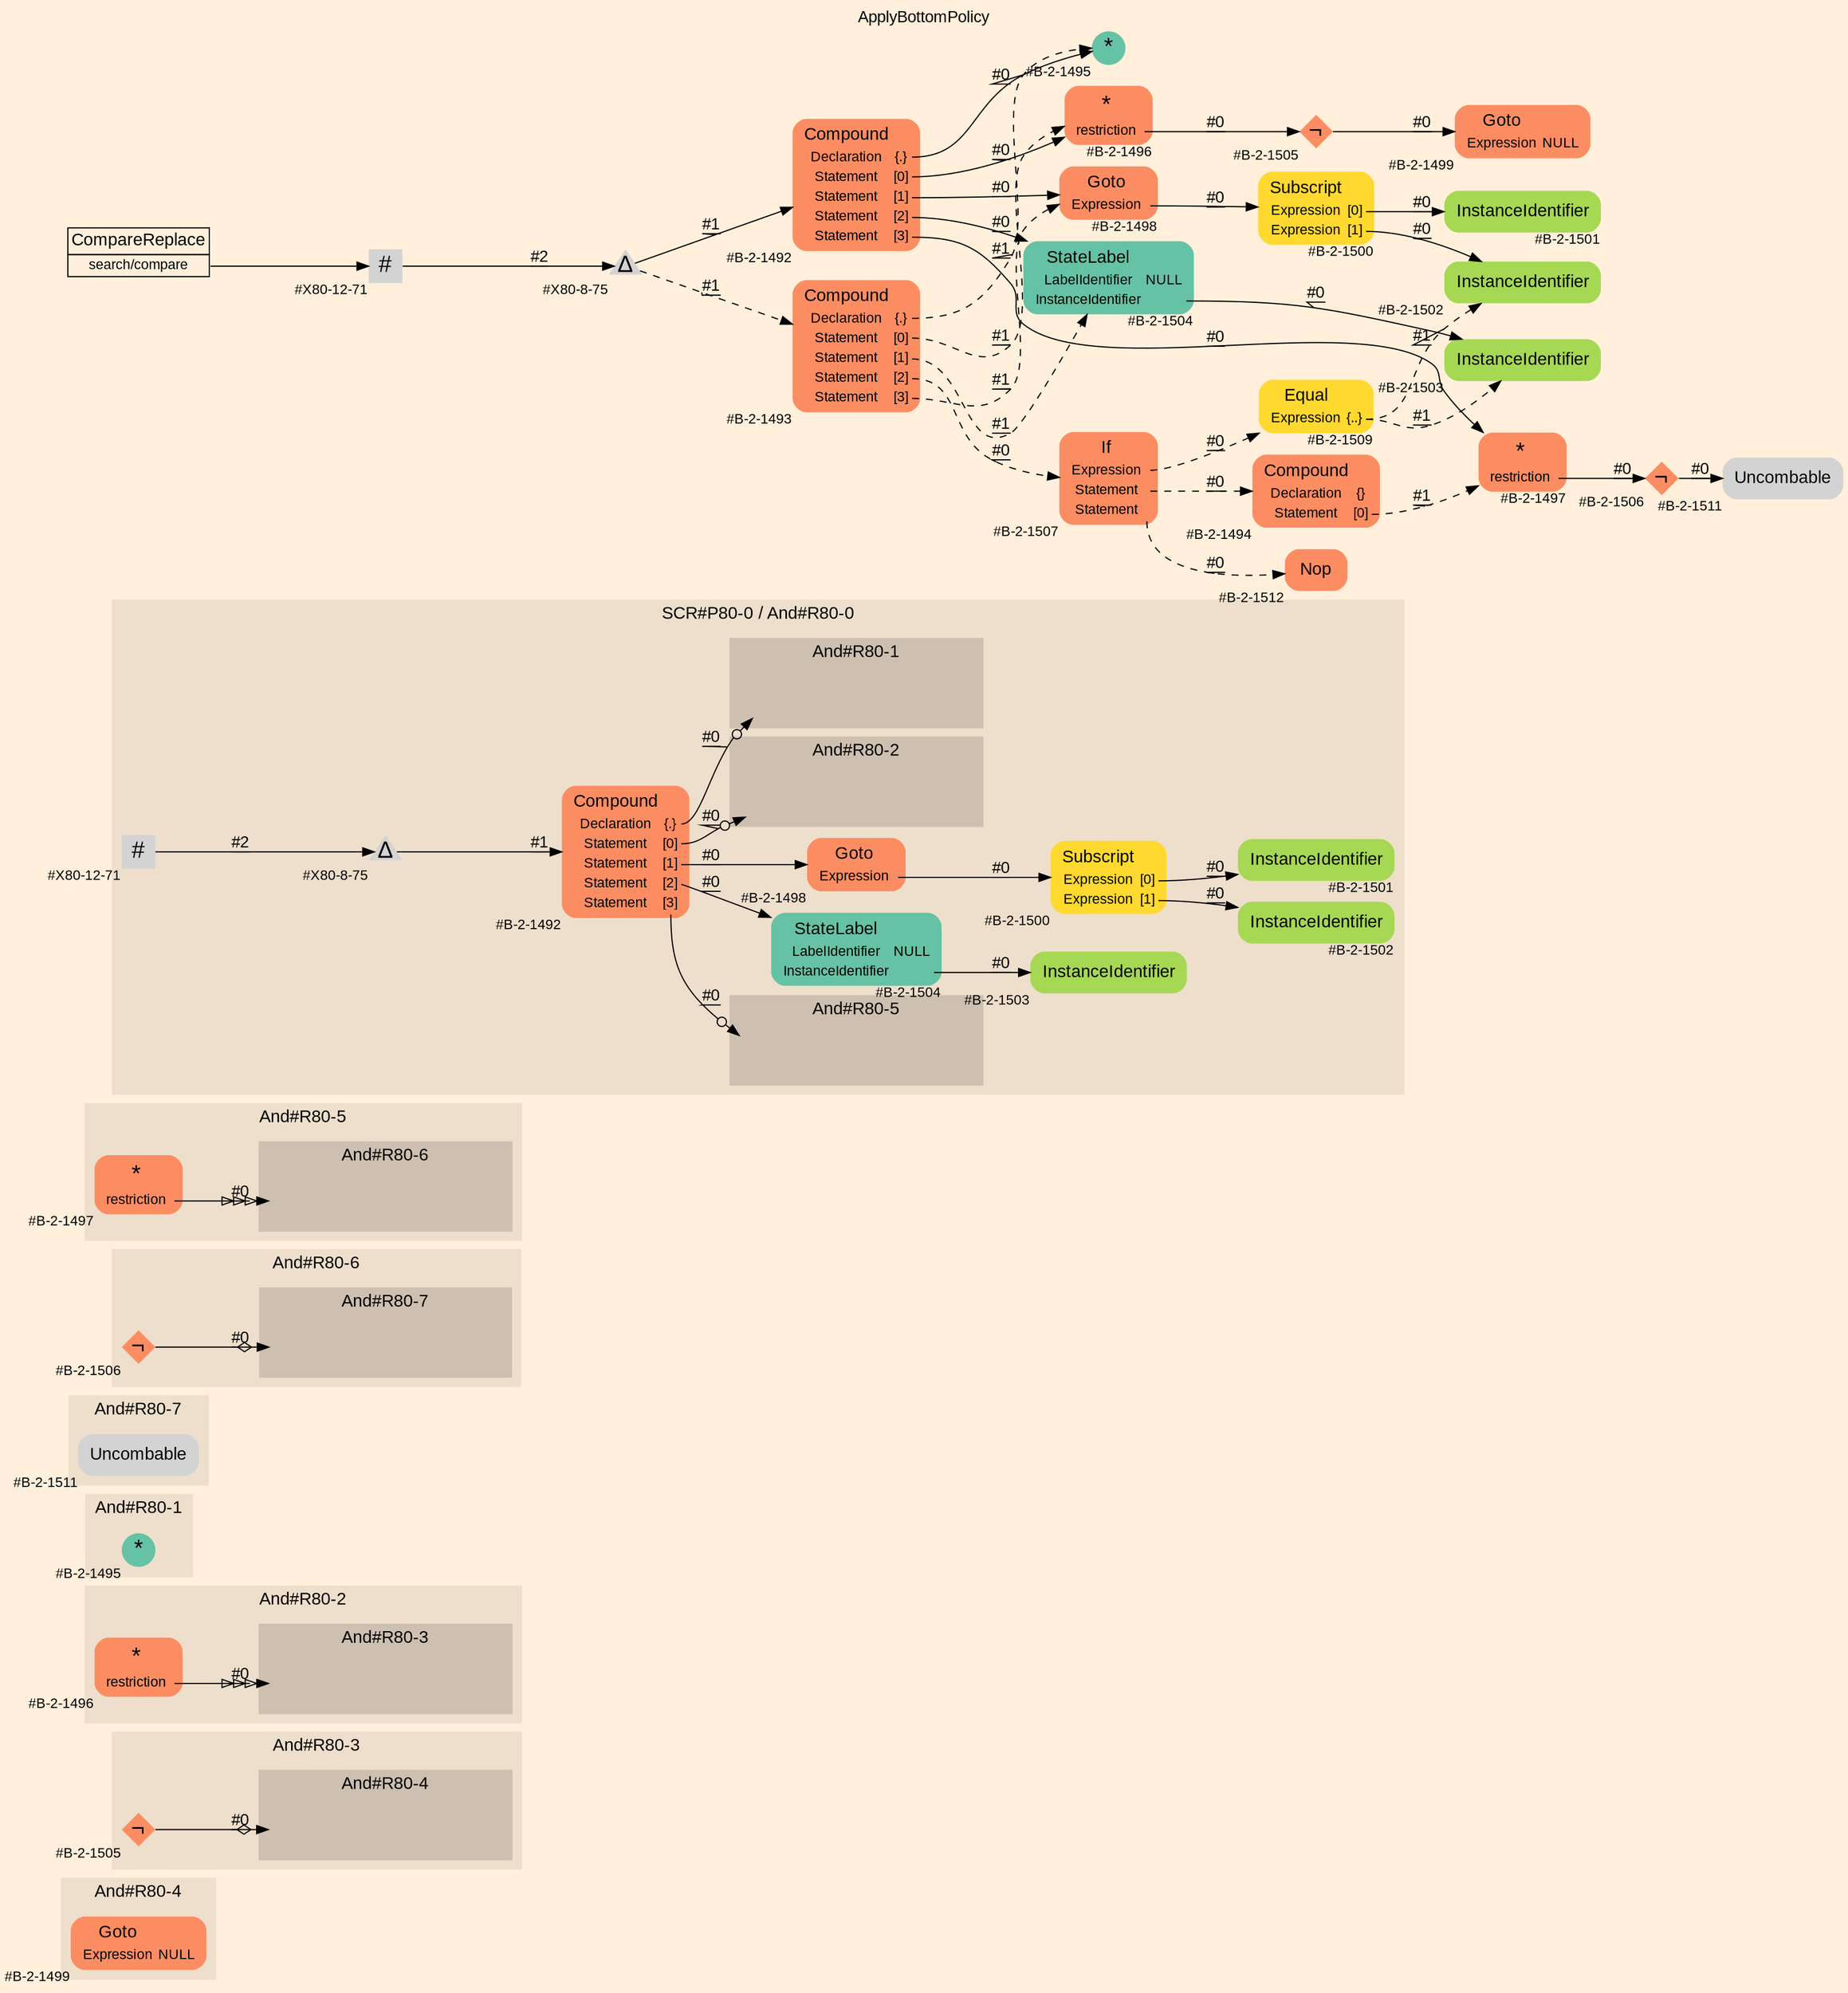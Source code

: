 digraph "ApplyBottomPolicy" {
label = "ApplyBottomPolicy"
labelloc = t
graph [
    rankdir = "LR"
    ranksep = 0.3
    bgcolor = antiquewhite1
    color = black
    fontcolor = black
    fontname = "Arial"
];
node [
    fontname = "Arial"
];
edge [
    fontname = "Arial"
];

// -------------------- figure And#R80-4 --------------------
// -------- region And#R80-4 ----------
subgraph "clusterAnd#R80-4" {
    label = "And#R80-4"
    style = "filled"
    color = antiquewhite2
    fontsize = "15"
    // -------- block And#R80-4/#B-2-1499 ----------
    "And#R80-4/#B-2-1499" [
        shape = "plaintext"
        fillcolor = "/set28/2"
        xlabel = "#B-2-1499"
        fontsize = "12"
        fontcolor = black
        label = <<TABLE BORDER="0" CELLBORDER="0" CELLSPACING="0">
         <TR><TD><FONT POINT-SIZE="15" COLOR="black">Goto</FONT></TD></TR>
         <TR><TD><FONT POINT-SIZE="12" COLOR="black">Expression</FONT></TD><TD PORT="port0"><FONT POINT-SIZE="12" COLOR="black">NULL</FONT></TD></TR>
        </TABLE>>
        style = "rounded,filled"
    ];
    
}


// -------------------- figure And#R80-3 --------------------
// -------- region And#R80-3 ----------
subgraph "clusterAnd#R80-3" {
    label = "And#R80-3"
    style = "filled"
    color = antiquewhite2
    fontsize = "15"
    // -------- block And#R80-3/#B-2-1505 ----------
    "And#R80-3/#B-2-1505" [
        shape = "diamond"
        fillcolor = "/set28/2"
        xlabel = "#B-2-1505"
        fontsize = "12"
        fontcolor = black
        label = <<FONT POINT-SIZE="20" COLOR="black">¬</FONT>>
        style = "filled"
        penwidth = 0.0
        fixedsize = true
        width = 0.4
        height = 0.4
    ];
    
    // -------- region And#R80-3/And#R80-4 ----------
    subgraph "clusterAnd#R80-3/And#R80-4" {
        label = "And#R80-4"
        style = "filled"
        color = antiquewhite3
        fontsize = "15"
        // -------- block And#R80-3/And#R80-4/#B-2-1499 ----------
        "And#R80-3/And#R80-4/#B-2-1499" [
            shape = "none"
            fillcolor = "/set28/2"
            xlabel = "#B-2-1499"
            fontsize = "12"
            fontcolor = black
            style = "invisible"
        ];
        
    }
    
}

"And#R80-3/#B-2-1505" -> "And#R80-3/And#R80-4/#B-2-1499" [
    arrowhead="normalnoneodiamond"
    label = "#0"
    decorate = true
    color = black
    fontcolor = black
];


// -------------------- figure And#R80-2 --------------------
// -------- region And#R80-2 ----------
subgraph "clusterAnd#R80-2" {
    label = "And#R80-2"
    style = "filled"
    color = antiquewhite2
    fontsize = "15"
    // -------- block And#R80-2/#B-2-1496 ----------
    "And#R80-2/#B-2-1496" [
        shape = "plaintext"
        fillcolor = "/set28/2"
        xlabel = "#B-2-1496"
        fontsize = "12"
        fontcolor = black
        label = <<TABLE BORDER="0" CELLBORDER="0" CELLSPACING="0">
         <TR><TD><FONT POINT-SIZE="20" COLOR="black">*</FONT></TD></TR>
         <TR><TD><FONT POINT-SIZE="12" COLOR="black">restriction</FONT></TD><TD PORT="port0"></TD></TR>
        </TABLE>>
        style = "rounded,filled"
    ];
    
    // -------- region And#R80-2/And#R80-3 ----------
    subgraph "clusterAnd#R80-2/And#R80-3" {
        label = "And#R80-3"
        style = "filled"
        color = antiquewhite3
        fontsize = "15"
        // -------- block And#R80-2/And#R80-3/#B-2-1505 ----------
        "And#R80-2/And#R80-3/#B-2-1505" [
            shape = "none"
            fillcolor = "/set28/2"
            xlabel = "#B-2-1505"
            fontsize = "12"
            fontcolor = black
            style = "invisible"
        ];
        
    }
    
}

"And#R80-2/#B-2-1496":port0 -> "And#R80-2/And#R80-3/#B-2-1505" [
    arrowhead="normalonormalonormalonormal"
    label = "#0"
    decorate = true
    color = black
    fontcolor = black
];


// -------------------- figure And#R80-1 --------------------
// -------- region And#R80-1 ----------
subgraph "clusterAnd#R80-1" {
    label = "And#R80-1"
    style = "filled"
    color = antiquewhite2
    fontsize = "15"
    // -------- block And#R80-1/#B-2-1495 ----------
    "And#R80-1/#B-2-1495" [
        shape = "circle"
        fillcolor = "/set28/1"
        xlabel = "#B-2-1495"
        fontsize = "12"
        fontcolor = black
        label = <<FONT POINT-SIZE="20" COLOR="black">*</FONT>>
        style = "filled"
        penwidth = 0.0
        fixedsize = true
        width = 0.4
        height = 0.4
    ];
    
}


// -------------------- figure And#R80-7 --------------------
// -------- region And#R80-7 ----------
subgraph "clusterAnd#R80-7" {
    label = "And#R80-7"
    style = "filled"
    color = antiquewhite2
    fontsize = "15"
    // -------- block And#R80-7/#B-2-1511 ----------
    "And#R80-7/#B-2-1511" [
        shape = "plaintext"
        xlabel = "#B-2-1511"
        fontsize = "12"
        fontcolor = black
        label = <<TABLE BORDER="0" CELLBORDER="0" CELLSPACING="0">
         <TR><TD><FONT POINT-SIZE="15" COLOR="black">Uncombable</FONT></TD></TR>
        </TABLE>>
        style = "rounded,filled"
    ];
    
}


// -------------------- figure And#R80-6 --------------------
// -------- region And#R80-6 ----------
subgraph "clusterAnd#R80-6" {
    label = "And#R80-6"
    style = "filled"
    color = antiquewhite2
    fontsize = "15"
    // -------- block And#R80-6/#B-2-1506 ----------
    "And#R80-6/#B-2-1506" [
        shape = "diamond"
        fillcolor = "/set28/2"
        xlabel = "#B-2-1506"
        fontsize = "12"
        fontcolor = black
        label = <<FONT POINT-SIZE="20" COLOR="black">¬</FONT>>
        style = "filled"
        penwidth = 0.0
        fixedsize = true
        width = 0.4
        height = 0.4
    ];
    
    // -------- region And#R80-6/And#R80-7 ----------
    subgraph "clusterAnd#R80-6/And#R80-7" {
        label = "And#R80-7"
        style = "filled"
        color = antiquewhite3
        fontsize = "15"
        // -------- block And#R80-6/And#R80-7/#B-2-1511 ----------
        "And#R80-6/And#R80-7/#B-2-1511" [
            shape = "none"
            xlabel = "#B-2-1511"
            fontsize = "12"
            fontcolor = black
            style = "invisible"
        ];
        
    }
    
}

"And#R80-6/#B-2-1506" -> "And#R80-6/And#R80-7/#B-2-1511" [
    arrowhead="normalnoneodiamond"
    label = "#0"
    decorate = true
    color = black
    fontcolor = black
];


// -------------------- figure And#R80-5 --------------------
// -------- region And#R80-5 ----------
subgraph "clusterAnd#R80-5" {
    label = "And#R80-5"
    style = "filled"
    color = antiquewhite2
    fontsize = "15"
    // -------- block And#R80-5/#B-2-1497 ----------
    "And#R80-5/#B-2-1497" [
        shape = "plaintext"
        fillcolor = "/set28/2"
        xlabel = "#B-2-1497"
        fontsize = "12"
        fontcolor = black
        label = <<TABLE BORDER="0" CELLBORDER="0" CELLSPACING="0">
         <TR><TD><FONT POINT-SIZE="20" COLOR="black">*</FONT></TD></TR>
         <TR><TD><FONT POINT-SIZE="12" COLOR="black">restriction</FONT></TD><TD PORT="port0"></TD></TR>
        </TABLE>>
        style = "rounded,filled"
    ];
    
    // -------- region And#R80-5/And#R80-6 ----------
    subgraph "clusterAnd#R80-5/And#R80-6" {
        label = "And#R80-6"
        style = "filled"
        color = antiquewhite3
        fontsize = "15"
        // -------- block And#R80-5/And#R80-6/#B-2-1506 ----------
        "And#R80-5/And#R80-6/#B-2-1506" [
            shape = "none"
            fillcolor = "/set28/2"
            xlabel = "#B-2-1506"
            fontsize = "12"
            fontcolor = black
            style = "invisible"
        ];
        
    }
    
}

"And#R80-5/#B-2-1497":port0 -> "And#R80-5/And#R80-6/#B-2-1506" [
    arrowhead="normalonormalonormalonormal"
    label = "#0"
    decorate = true
    color = black
    fontcolor = black
];


// -------------------- figure And#R80-0 --------------------
// -------- region And#R80-0 ----------
subgraph "clusterAnd#R80-0" {
    label = "SCR#P80-0 / And#R80-0"
    style = "filled"
    color = antiquewhite2
    fontsize = "15"
    // -------- block And#R80-0/#B-2-1502 ----------
    "And#R80-0/#B-2-1502" [
        shape = "plaintext"
        fillcolor = "/set28/5"
        xlabel = "#B-2-1502"
        fontsize = "12"
        fontcolor = black
        label = <<TABLE BORDER="0" CELLBORDER="0" CELLSPACING="0">
         <TR><TD><FONT POINT-SIZE="15" COLOR="black">InstanceIdentifier</FONT></TD></TR>
        </TABLE>>
        style = "rounded,filled"
    ];
    
    // -------- block And#R80-0/#X80-12-71 ----------
    "And#R80-0/#X80-12-71" [
        shape = "square"
        xlabel = "#X80-12-71"
        fontsize = "12"
        fontcolor = black
        label = <<FONT POINT-SIZE="20" COLOR="black">#</FONT>>
        style = "filled"
        penwidth = 0.0
        fixedsize = true
        width = 0.4
        height = 0.4
    ];
    
    // -------- block And#R80-0/#B-2-1500 ----------
    "And#R80-0/#B-2-1500" [
        shape = "plaintext"
        fillcolor = "/set28/6"
        xlabel = "#B-2-1500"
        fontsize = "12"
        fontcolor = black
        label = <<TABLE BORDER="0" CELLBORDER="0" CELLSPACING="0">
         <TR><TD><FONT POINT-SIZE="15" COLOR="black">Subscript</FONT></TD></TR>
         <TR><TD><FONT POINT-SIZE="12" COLOR="black">Expression</FONT></TD><TD PORT="port0"><FONT POINT-SIZE="12" COLOR="black">[0]</FONT></TD></TR>
         <TR><TD><FONT POINT-SIZE="12" COLOR="black">Expression</FONT></TD><TD PORT="port1"><FONT POINT-SIZE="12" COLOR="black">[1]</FONT></TD></TR>
        </TABLE>>
        style = "rounded,filled"
    ];
    
    // -------- block And#R80-0/#X80-8-75 ----------
    "And#R80-0/#X80-8-75" [
        shape = "triangle"
        xlabel = "#X80-8-75"
        fontsize = "12"
        fontcolor = black
        label = <<FONT POINT-SIZE="20" COLOR="black">Δ</FONT>>
        style = "filled"
        penwidth = 0.0
        fixedsize = true
        width = 0.4
        height = 0.4
    ];
    
    // -------- block And#R80-0/#B-2-1492 ----------
    "And#R80-0/#B-2-1492" [
        shape = "plaintext"
        fillcolor = "/set28/2"
        xlabel = "#B-2-1492"
        fontsize = "12"
        fontcolor = black
        label = <<TABLE BORDER="0" CELLBORDER="0" CELLSPACING="0">
         <TR><TD><FONT POINT-SIZE="15" COLOR="black">Compound</FONT></TD></TR>
         <TR><TD><FONT POINT-SIZE="12" COLOR="black">Declaration</FONT></TD><TD PORT="port0"><FONT POINT-SIZE="12" COLOR="black">{.}</FONT></TD></TR>
         <TR><TD><FONT POINT-SIZE="12" COLOR="black">Statement</FONT></TD><TD PORT="port1"><FONT POINT-SIZE="12" COLOR="black">[0]</FONT></TD></TR>
         <TR><TD><FONT POINT-SIZE="12" COLOR="black">Statement</FONT></TD><TD PORT="port2"><FONT POINT-SIZE="12" COLOR="black">[1]</FONT></TD></TR>
         <TR><TD><FONT POINT-SIZE="12" COLOR="black">Statement</FONT></TD><TD PORT="port3"><FONT POINT-SIZE="12" COLOR="black">[2]</FONT></TD></TR>
         <TR><TD><FONT POINT-SIZE="12" COLOR="black">Statement</FONT></TD><TD PORT="port4"><FONT POINT-SIZE="12" COLOR="black">[3]</FONT></TD></TR>
        </TABLE>>
        style = "rounded,filled"
    ];
    
    // -------- block And#R80-0/#B-2-1504 ----------
    "And#R80-0/#B-2-1504" [
        shape = "plaintext"
        fillcolor = "/set28/1"
        xlabel = "#B-2-1504"
        fontsize = "12"
        fontcolor = black
        label = <<TABLE BORDER="0" CELLBORDER="0" CELLSPACING="0">
         <TR><TD><FONT POINT-SIZE="15" COLOR="black">StateLabel</FONT></TD></TR>
         <TR><TD><FONT POINT-SIZE="12" COLOR="black">LabelIdentifier</FONT></TD><TD PORT="port0"><FONT POINT-SIZE="12" COLOR="black">NULL</FONT></TD></TR>
         <TR><TD><FONT POINT-SIZE="12" COLOR="black">InstanceIdentifier</FONT></TD><TD PORT="port1"></TD></TR>
        </TABLE>>
        style = "rounded,filled"
    ];
    
    // -------- block And#R80-0/#B-2-1501 ----------
    "And#R80-0/#B-2-1501" [
        shape = "plaintext"
        fillcolor = "/set28/5"
        xlabel = "#B-2-1501"
        fontsize = "12"
        fontcolor = black
        label = <<TABLE BORDER="0" CELLBORDER="0" CELLSPACING="0">
         <TR><TD><FONT POINT-SIZE="15" COLOR="black">InstanceIdentifier</FONT></TD></TR>
        </TABLE>>
        style = "rounded,filled"
    ];
    
    // -------- block And#R80-0/#B-2-1498 ----------
    "And#R80-0/#B-2-1498" [
        shape = "plaintext"
        fillcolor = "/set28/2"
        xlabel = "#B-2-1498"
        fontsize = "12"
        fontcolor = black
        label = <<TABLE BORDER="0" CELLBORDER="0" CELLSPACING="0">
         <TR><TD><FONT POINT-SIZE="15" COLOR="black">Goto</FONT></TD></TR>
         <TR><TD><FONT POINT-SIZE="12" COLOR="black">Expression</FONT></TD><TD PORT="port0"></TD></TR>
        </TABLE>>
        style = "rounded,filled"
    ];
    
    // -------- block And#R80-0/#B-2-1503 ----------
    "And#R80-0/#B-2-1503" [
        shape = "plaintext"
        fillcolor = "/set28/5"
        xlabel = "#B-2-1503"
        fontsize = "12"
        fontcolor = black
        label = <<TABLE BORDER="0" CELLBORDER="0" CELLSPACING="0">
         <TR><TD><FONT POINT-SIZE="15" COLOR="black">InstanceIdentifier</FONT></TD></TR>
        </TABLE>>
        style = "rounded,filled"
    ];
    
    // -------- region And#R80-0/And#R80-1 ----------
    subgraph "clusterAnd#R80-0/And#R80-1" {
        label = "And#R80-1"
        style = "filled"
        color = antiquewhite3
        fontsize = "15"
        // -------- block And#R80-0/And#R80-1/#B-2-1495 ----------
        "And#R80-0/And#R80-1/#B-2-1495" [
            shape = "none"
            fillcolor = "/set28/1"
            xlabel = "#B-2-1495"
            fontsize = "12"
            fontcolor = black
            style = "invisible"
        ];
        
    }
    
    // -------- region And#R80-0/And#R80-2 ----------
    subgraph "clusterAnd#R80-0/And#R80-2" {
        label = "And#R80-2"
        style = "filled"
        color = antiquewhite3
        fontsize = "15"
        // -------- block And#R80-0/And#R80-2/#B-2-1496 ----------
        "And#R80-0/And#R80-2/#B-2-1496" [
            shape = "none"
            fillcolor = "/set28/2"
            xlabel = "#B-2-1496"
            fontsize = "12"
            fontcolor = black
            style = "invisible"
        ];
        
    }
    
    // -------- region And#R80-0/And#R80-5 ----------
    subgraph "clusterAnd#R80-0/And#R80-5" {
        label = "And#R80-5"
        style = "filled"
        color = antiquewhite3
        fontsize = "15"
        // -------- block And#R80-0/And#R80-5/#B-2-1497 ----------
        "And#R80-0/And#R80-5/#B-2-1497" [
            shape = "none"
            fillcolor = "/set28/2"
            xlabel = "#B-2-1497"
            fontsize = "12"
            fontcolor = black
            style = "invisible"
        ];
        
    }
    
}

"And#R80-0/#X80-12-71" -> "And#R80-0/#X80-8-75" [
    label = "#2"
    decorate = true
    color = black
    fontcolor = black
];

"And#R80-0/#B-2-1500":port0 -> "And#R80-0/#B-2-1501" [
    label = "#0"
    decorate = true
    color = black
    fontcolor = black
];

"And#R80-0/#B-2-1500":port1 -> "And#R80-0/#B-2-1502" [
    label = "#0"
    decorate = true
    color = black
    fontcolor = black
];

"And#R80-0/#X80-8-75" -> "And#R80-0/#B-2-1492" [
    label = "#1"
    decorate = true
    color = black
    fontcolor = black
];

"And#R80-0/#B-2-1492":port0 -> "And#R80-0/And#R80-1/#B-2-1495" [
    arrowhead="normalnoneodot"
    label = "#0"
    decorate = true
    color = black
    fontcolor = black
];

"And#R80-0/#B-2-1492":port1 -> "And#R80-0/And#R80-2/#B-2-1496" [
    arrowhead="normalnoneodot"
    label = "#0"
    decorate = true
    color = black
    fontcolor = black
];

"And#R80-0/#B-2-1492":port2 -> "And#R80-0/#B-2-1498" [
    label = "#0"
    decorate = true
    color = black
    fontcolor = black
];

"And#R80-0/#B-2-1492":port3 -> "And#R80-0/#B-2-1504" [
    label = "#0"
    decorate = true
    color = black
    fontcolor = black
];

"And#R80-0/#B-2-1492":port4 -> "And#R80-0/And#R80-5/#B-2-1497" [
    arrowhead="normalnoneodot"
    label = "#0"
    decorate = true
    color = black
    fontcolor = black
];

"And#R80-0/#B-2-1504":port1 -> "And#R80-0/#B-2-1503" [
    label = "#0"
    decorate = true
    color = black
    fontcolor = black
];

"And#R80-0/#B-2-1498":port0 -> "And#R80-0/#B-2-1500" [
    label = "#0"
    decorate = true
    color = black
    fontcolor = black
];


// -------------------- transformation figure --------------------
// -------- block CR#X80-10-80 ----------
"CR#X80-10-80" [
    shape = "plaintext"
    fillcolor = antiquewhite1
    fontsize = "12"
    fontcolor = black
    label = <<TABLE BORDER="0" CELLBORDER="1" CELLSPACING="0">
     <TR><TD><FONT POINT-SIZE="15" COLOR="black">CompareReplace</FONT></TD></TR>
     <TR><TD PORT="port0"><FONT POINT-SIZE="12" COLOR="black">search/compare</FONT></TD></TR>
    </TABLE>>
    style = "filled"
    color = black
];

// -------- block #X80-12-71 ----------
"#X80-12-71" [
    shape = "square"
    xlabel = "#X80-12-71"
    fontsize = "12"
    fontcolor = black
    label = <<FONT POINT-SIZE="20" COLOR="black">#</FONT>>
    style = "filled"
    penwidth = 0.0
    fixedsize = true
    width = 0.4
    height = 0.4
];

// -------- block #X80-8-75 ----------
"#X80-8-75" [
    shape = "triangle"
    xlabel = "#X80-8-75"
    fontsize = "12"
    fontcolor = black
    label = <<FONT POINT-SIZE="20" COLOR="black">Δ</FONT>>
    style = "filled"
    penwidth = 0.0
    fixedsize = true
    width = 0.4
    height = 0.4
];

// -------- block #B-2-1492 ----------
"#B-2-1492" [
    shape = "plaintext"
    fillcolor = "/set28/2"
    xlabel = "#B-2-1492"
    fontsize = "12"
    fontcolor = black
    label = <<TABLE BORDER="0" CELLBORDER="0" CELLSPACING="0">
     <TR><TD><FONT POINT-SIZE="15" COLOR="black">Compound</FONT></TD></TR>
     <TR><TD><FONT POINT-SIZE="12" COLOR="black">Declaration</FONT></TD><TD PORT="port0"><FONT POINT-SIZE="12" COLOR="black">{.}</FONT></TD></TR>
     <TR><TD><FONT POINT-SIZE="12" COLOR="black">Statement</FONT></TD><TD PORT="port1"><FONT POINT-SIZE="12" COLOR="black">[0]</FONT></TD></TR>
     <TR><TD><FONT POINT-SIZE="12" COLOR="black">Statement</FONT></TD><TD PORT="port2"><FONT POINT-SIZE="12" COLOR="black">[1]</FONT></TD></TR>
     <TR><TD><FONT POINT-SIZE="12" COLOR="black">Statement</FONT></TD><TD PORT="port3"><FONT POINT-SIZE="12" COLOR="black">[2]</FONT></TD></TR>
     <TR><TD><FONT POINT-SIZE="12" COLOR="black">Statement</FONT></TD><TD PORT="port4"><FONT POINT-SIZE="12" COLOR="black">[3]</FONT></TD></TR>
    </TABLE>>
    style = "rounded,filled"
];

// -------- block #B-2-1495 ----------
"#B-2-1495" [
    shape = "circle"
    fillcolor = "/set28/1"
    xlabel = "#B-2-1495"
    fontsize = "12"
    fontcolor = black
    label = <<FONT POINT-SIZE="20" COLOR="black">*</FONT>>
    style = "filled"
    penwidth = 0.0
    fixedsize = true
    width = 0.4
    height = 0.4
];

// -------- block #B-2-1496 ----------
"#B-2-1496" [
    shape = "plaintext"
    fillcolor = "/set28/2"
    xlabel = "#B-2-1496"
    fontsize = "12"
    fontcolor = black
    label = <<TABLE BORDER="0" CELLBORDER="0" CELLSPACING="0">
     <TR><TD><FONT POINT-SIZE="20" COLOR="black">*</FONT></TD></TR>
     <TR><TD><FONT POINT-SIZE="12" COLOR="black">restriction</FONT></TD><TD PORT="port0"></TD></TR>
    </TABLE>>
    style = "rounded,filled"
];

// -------- block #B-2-1505 ----------
"#B-2-1505" [
    shape = "diamond"
    fillcolor = "/set28/2"
    xlabel = "#B-2-1505"
    fontsize = "12"
    fontcolor = black
    label = <<FONT POINT-SIZE="20" COLOR="black">¬</FONT>>
    style = "filled"
    penwidth = 0.0
    fixedsize = true
    width = 0.4
    height = 0.4
];

// -------- block #B-2-1499 ----------
"#B-2-1499" [
    shape = "plaintext"
    fillcolor = "/set28/2"
    xlabel = "#B-2-1499"
    fontsize = "12"
    fontcolor = black
    label = <<TABLE BORDER="0" CELLBORDER="0" CELLSPACING="0">
     <TR><TD><FONT POINT-SIZE="15" COLOR="black">Goto</FONT></TD></TR>
     <TR><TD><FONT POINT-SIZE="12" COLOR="black">Expression</FONT></TD><TD PORT="port0"><FONT POINT-SIZE="12" COLOR="black">NULL</FONT></TD></TR>
    </TABLE>>
    style = "rounded,filled"
];

// -------- block #B-2-1498 ----------
"#B-2-1498" [
    shape = "plaintext"
    fillcolor = "/set28/2"
    xlabel = "#B-2-1498"
    fontsize = "12"
    fontcolor = black
    label = <<TABLE BORDER="0" CELLBORDER="0" CELLSPACING="0">
     <TR><TD><FONT POINT-SIZE="15" COLOR="black">Goto</FONT></TD></TR>
     <TR><TD><FONT POINT-SIZE="12" COLOR="black">Expression</FONT></TD><TD PORT="port0"></TD></TR>
    </TABLE>>
    style = "rounded,filled"
];

// -------- block #B-2-1500 ----------
"#B-2-1500" [
    shape = "plaintext"
    fillcolor = "/set28/6"
    xlabel = "#B-2-1500"
    fontsize = "12"
    fontcolor = black
    label = <<TABLE BORDER="0" CELLBORDER="0" CELLSPACING="0">
     <TR><TD><FONT POINT-SIZE="15" COLOR="black">Subscript</FONT></TD></TR>
     <TR><TD><FONT POINT-SIZE="12" COLOR="black">Expression</FONT></TD><TD PORT="port0"><FONT POINT-SIZE="12" COLOR="black">[0]</FONT></TD></TR>
     <TR><TD><FONT POINT-SIZE="12" COLOR="black">Expression</FONT></TD><TD PORT="port1"><FONT POINT-SIZE="12" COLOR="black">[1]</FONT></TD></TR>
    </TABLE>>
    style = "rounded,filled"
];

// -------- block #B-2-1501 ----------
"#B-2-1501" [
    shape = "plaintext"
    fillcolor = "/set28/5"
    xlabel = "#B-2-1501"
    fontsize = "12"
    fontcolor = black
    label = <<TABLE BORDER="0" CELLBORDER="0" CELLSPACING="0">
     <TR><TD><FONT POINT-SIZE="15" COLOR="black">InstanceIdentifier</FONT></TD></TR>
    </TABLE>>
    style = "rounded,filled"
];

// -------- block #B-2-1502 ----------
"#B-2-1502" [
    shape = "plaintext"
    fillcolor = "/set28/5"
    xlabel = "#B-2-1502"
    fontsize = "12"
    fontcolor = black
    label = <<TABLE BORDER="0" CELLBORDER="0" CELLSPACING="0">
     <TR><TD><FONT POINT-SIZE="15" COLOR="black">InstanceIdentifier</FONT></TD></TR>
    </TABLE>>
    style = "rounded,filled"
];

// -------- block #B-2-1504 ----------
"#B-2-1504" [
    shape = "plaintext"
    fillcolor = "/set28/1"
    xlabel = "#B-2-1504"
    fontsize = "12"
    fontcolor = black
    label = <<TABLE BORDER="0" CELLBORDER="0" CELLSPACING="0">
     <TR><TD><FONT POINT-SIZE="15" COLOR="black">StateLabel</FONT></TD></TR>
     <TR><TD><FONT POINT-SIZE="12" COLOR="black">LabelIdentifier</FONT></TD><TD PORT="port0"><FONT POINT-SIZE="12" COLOR="black">NULL</FONT></TD></TR>
     <TR><TD><FONT POINT-SIZE="12" COLOR="black">InstanceIdentifier</FONT></TD><TD PORT="port1"></TD></TR>
    </TABLE>>
    style = "rounded,filled"
];

// -------- block #B-2-1503 ----------
"#B-2-1503" [
    shape = "plaintext"
    fillcolor = "/set28/5"
    xlabel = "#B-2-1503"
    fontsize = "12"
    fontcolor = black
    label = <<TABLE BORDER="0" CELLBORDER="0" CELLSPACING="0">
     <TR><TD><FONT POINT-SIZE="15" COLOR="black">InstanceIdentifier</FONT></TD></TR>
    </TABLE>>
    style = "rounded,filled"
];

// -------- block #B-2-1497 ----------
"#B-2-1497" [
    shape = "plaintext"
    fillcolor = "/set28/2"
    xlabel = "#B-2-1497"
    fontsize = "12"
    fontcolor = black
    label = <<TABLE BORDER="0" CELLBORDER="0" CELLSPACING="0">
     <TR><TD><FONT POINT-SIZE="20" COLOR="black">*</FONT></TD></TR>
     <TR><TD><FONT POINT-SIZE="12" COLOR="black">restriction</FONT></TD><TD PORT="port0"></TD></TR>
    </TABLE>>
    style = "rounded,filled"
];

// -------- block #B-2-1506 ----------
"#B-2-1506" [
    shape = "diamond"
    fillcolor = "/set28/2"
    xlabel = "#B-2-1506"
    fontsize = "12"
    fontcolor = black
    label = <<FONT POINT-SIZE="20" COLOR="black">¬</FONT>>
    style = "filled"
    penwidth = 0.0
    fixedsize = true
    width = 0.4
    height = 0.4
];

// -------- block #B-2-1511 ----------
"#B-2-1511" [
    shape = "plaintext"
    xlabel = "#B-2-1511"
    fontsize = "12"
    fontcolor = black
    label = <<TABLE BORDER="0" CELLBORDER="0" CELLSPACING="0">
     <TR><TD><FONT POINT-SIZE="15" COLOR="black">Uncombable</FONT></TD></TR>
    </TABLE>>
    style = "rounded,filled"
];

// -------- block #B-2-1493 ----------
"#B-2-1493" [
    shape = "plaintext"
    fillcolor = "/set28/2"
    xlabel = "#B-2-1493"
    fontsize = "12"
    fontcolor = black
    label = <<TABLE BORDER="0" CELLBORDER="0" CELLSPACING="0">
     <TR><TD><FONT POINT-SIZE="15" COLOR="black">Compound</FONT></TD></TR>
     <TR><TD><FONT POINT-SIZE="12" COLOR="black">Declaration</FONT></TD><TD PORT="port0"><FONT POINT-SIZE="12" COLOR="black">{.}</FONT></TD></TR>
     <TR><TD><FONT POINT-SIZE="12" COLOR="black">Statement</FONT></TD><TD PORT="port1"><FONT POINT-SIZE="12" COLOR="black">[0]</FONT></TD></TR>
     <TR><TD><FONT POINT-SIZE="12" COLOR="black">Statement</FONT></TD><TD PORT="port2"><FONT POINT-SIZE="12" COLOR="black">[1]</FONT></TD></TR>
     <TR><TD><FONT POINT-SIZE="12" COLOR="black">Statement</FONT></TD><TD PORT="port3"><FONT POINT-SIZE="12" COLOR="black">[2]</FONT></TD></TR>
     <TR><TD><FONT POINT-SIZE="12" COLOR="black">Statement</FONT></TD><TD PORT="port4"><FONT POINT-SIZE="12" COLOR="black">[3]</FONT></TD></TR>
    </TABLE>>
    style = "rounded,filled"
];

// -------- block #B-2-1507 ----------
"#B-2-1507" [
    shape = "plaintext"
    fillcolor = "/set28/2"
    xlabel = "#B-2-1507"
    fontsize = "12"
    fontcolor = black
    label = <<TABLE BORDER="0" CELLBORDER="0" CELLSPACING="0">
     <TR><TD><FONT POINT-SIZE="15" COLOR="black">If</FONT></TD></TR>
     <TR><TD><FONT POINT-SIZE="12" COLOR="black">Expression</FONT></TD><TD PORT="port0"></TD></TR>
     <TR><TD><FONT POINT-SIZE="12" COLOR="black">Statement</FONT></TD><TD PORT="port1"></TD></TR>
     <TR><TD><FONT POINT-SIZE="12" COLOR="black">Statement</FONT></TD><TD PORT="port2"></TD></TR>
    </TABLE>>
    style = "rounded,filled"
];

// -------- block #B-2-1509 ----------
"#B-2-1509" [
    shape = "plaintext"
    fillcolor = "/set28/6"
    xlabel = "#B-2-1509"
    fontsize = "12"
    fontcolor = black
    label = <<TABLE BORDER="0" CELLBORDER="0" CELLSPACING="0">
     <TR><TD><FONT POINT-SIZE="15" COLOR="black">Equal</FONT></TD></TR>
     <TR><TD><FONT POINT-SIZE="12" COLOR="black">Expression</FONT></TD><TD PORT="port0"><FONT POINT-SIZE="12" COLOR="black">{..}</FONT></TD></TR>
    </TABLE>>
    style = "rounded,filled"
];

// -------- block #B-2-1494 ----------
"#B-2-1494" [
    shape = "plaintext"
    fillcolor = "/set28/2"
    xlabel = "#B-2-1494"
    fontsize = "12"
    fontcolor = black
    label = <<TABLE BORDER="0" CELLBORDER="0" CELLSPACING="0">
     <TR><TD><FONT POINT-SIZE="15" COLOR="black">Compound</FONT></TD></TR>
     <TR><TD><FONT POINT-SIZE="12" COLOR="black">Declaration</FONT></TD><TD PORT="port0"><FONT POINT-SIZE="12" COLOR="black">{}</FONT></TD></TR>
     <TR><TD><FONT POINT-SIZE="12" COLOR="black">Statement</FONT></TD><TD PORT="port1"><FONT POINT-SIZE="12" COLOR="black">[0]</FONT></TD></TR>
    </TABLE>>
    style = "rounded,filled"
];

// -------- block #B-2-1512 ----------
"#B-2-1512" [
    shape = "plaintext"
    fillcolor = "/set28/2"
    xlabel = "#B-2-1512"
    fontsize = "12"
    fontcolor = black
    label = <<TABLE BORDER="0" CELLBORDER="0" CELLSPACING="0">
     <TR><TD><FONT POINT-SIZE="15" COLOR="black">Nop</FONT></TD></TR>
    </TABLE>>
    style = "rounded,filled"
];

"CR#X80-10-80":port0 -> "#X80-12-71" [
    label = ""
    decorate = true
    color = black
    fontcolor = black
];

"#X80-12-71" -> "#X80-8-75" [
    label = "#2"
    decorate = true
    color = black
    fontcolor = black
];

"#X80-8-75" -> "#B-2-1492" [
    label = "#1"
    decorate = true
    color = black
    fontcolor = black
];

"#X80-8-75" -> "#B-2-1493" [
    style="dashed"
    label = "#1"
    decorate = true
    color = black
    fontcolor = black
];

"#B-2-1492":port0 -> "#B-2-1495" [
    label = "#0"
    decorate = true
    color = black
    fontcolor = black
];

"#B-2-1492":port1 -> "#B-2-1496" [
    label = "#0"
    decorate = true
    color = black
    fontcolor = black
];

"#B-2-1492":port2 -> "#B-2-1498" [
    label = "#0"
    decorate = true
    color = black
    fontcolor = black
];

"#B-2-1492":port3 -> "#B-2-1504" [
    label = "#0"
    decorate = true
    color = black
    fontcolor = black
];

"#B-2-1492":port4 -> "#B-2-1497" [
    label = "#0"
    decorate = true
    color = black
    fontcolor = black
];

"#B-2-1496":port0 -> "#B-2-1505" [
    label = "#0"
    decorate = true
    color = black
    fontcolor = black
];

"#B-2-1505" -> "#B-2-1499" [
    label = "#0"
    decorate = true
    color = black
    fontcolor = black
];

"#B-2-1498":port0 -> "#B-2-1500" [
    label = "#0"
    decorate = true
    color = black
    fontcolor = black
];

"#B-2-1500":port0 -> "#B-2-1501" [
    label = "#0"
    decorate = true
    color = black
    fontcolor = black
];

"#B-2-1500":port1 -> "#B-2-1502" [
    label = "#0"
    decorate = true
    color = black
    fontcolor = black
];

"#B-2-1504":port1 -> "#B-2-1503" [
    label = "#0"
    decorate = true
    color = black
    fontcolor = black
];

"#B-2-1497":port0 -> "#B-2-1506" [
    label = "#0"
    decorate = true
    color = black
    fontcolor = black
];

"#B-2-1506" -> "#B-2-1511" [
    label = "#0"
    decorate = true
    color = black
    fontcolor = black
];

"#B-2-1493":port0 -> "#B-2-1495" [
    style="dashed"
    label = "#1"
    decorate = true
    color = black
    fontcolor = black
];

"#B-2-1493":port1 -> "#B-2-1496" [
    style="dashed"
    label = "#1"
    decorate = true
    color = black
    fontcolor = black
];

"#B-2-1493":port2 -> "#B-2-1504" [
    style="dashed"
    label = "#1"
    decorate = true
    color = black
    fontcolor = black
];

"#B-2-1493":port3 -> "#B-2-1507" [
    style="dashed"
    label = "#0"
    decorate = true
    color = black
    fontcolor = black
];

"#B-2-1493":port4 -> "#B-2-1498" [
    style="dashed"
    label = "#1"
    decorate = true
    color = black
    fontcolor = black
];

"#B-2-1507":port0 -> "#B-2-1509" [
    style="dashed"
    label = "#0"
    decorate = true
    color = black
    fontcolor = black
];

"#B-2-1507":port1 -> "#B-2-1494" [
    style="dashed"
    label = "#0"
    decorate = true
    color = black
    fontcolor = black
];

"#B-2-1507":port2 -> "#B-2-1512" [
    style="dashed"
    label = "#0"
    decorate = true
    color = black
    fontcolor = black
];

"#B-2-1509":port0 -> "#B-2-1502" [
    style="dashed"
    label = "#1"
    decorate = true
    color = black
    fontcolor = black
];

"#B-2-1509":port0 -> "#B-2-1503" [
    style="dashed"
    label = "#1"
    decorate = true
    color = black
    fontcolor = black
];

"#B-2-1494":port1 -> "#B-2-1497" [
    style="dashed"
    label = "#1"
    decorate = true
    color = black
    fontcolor = black
];


}
